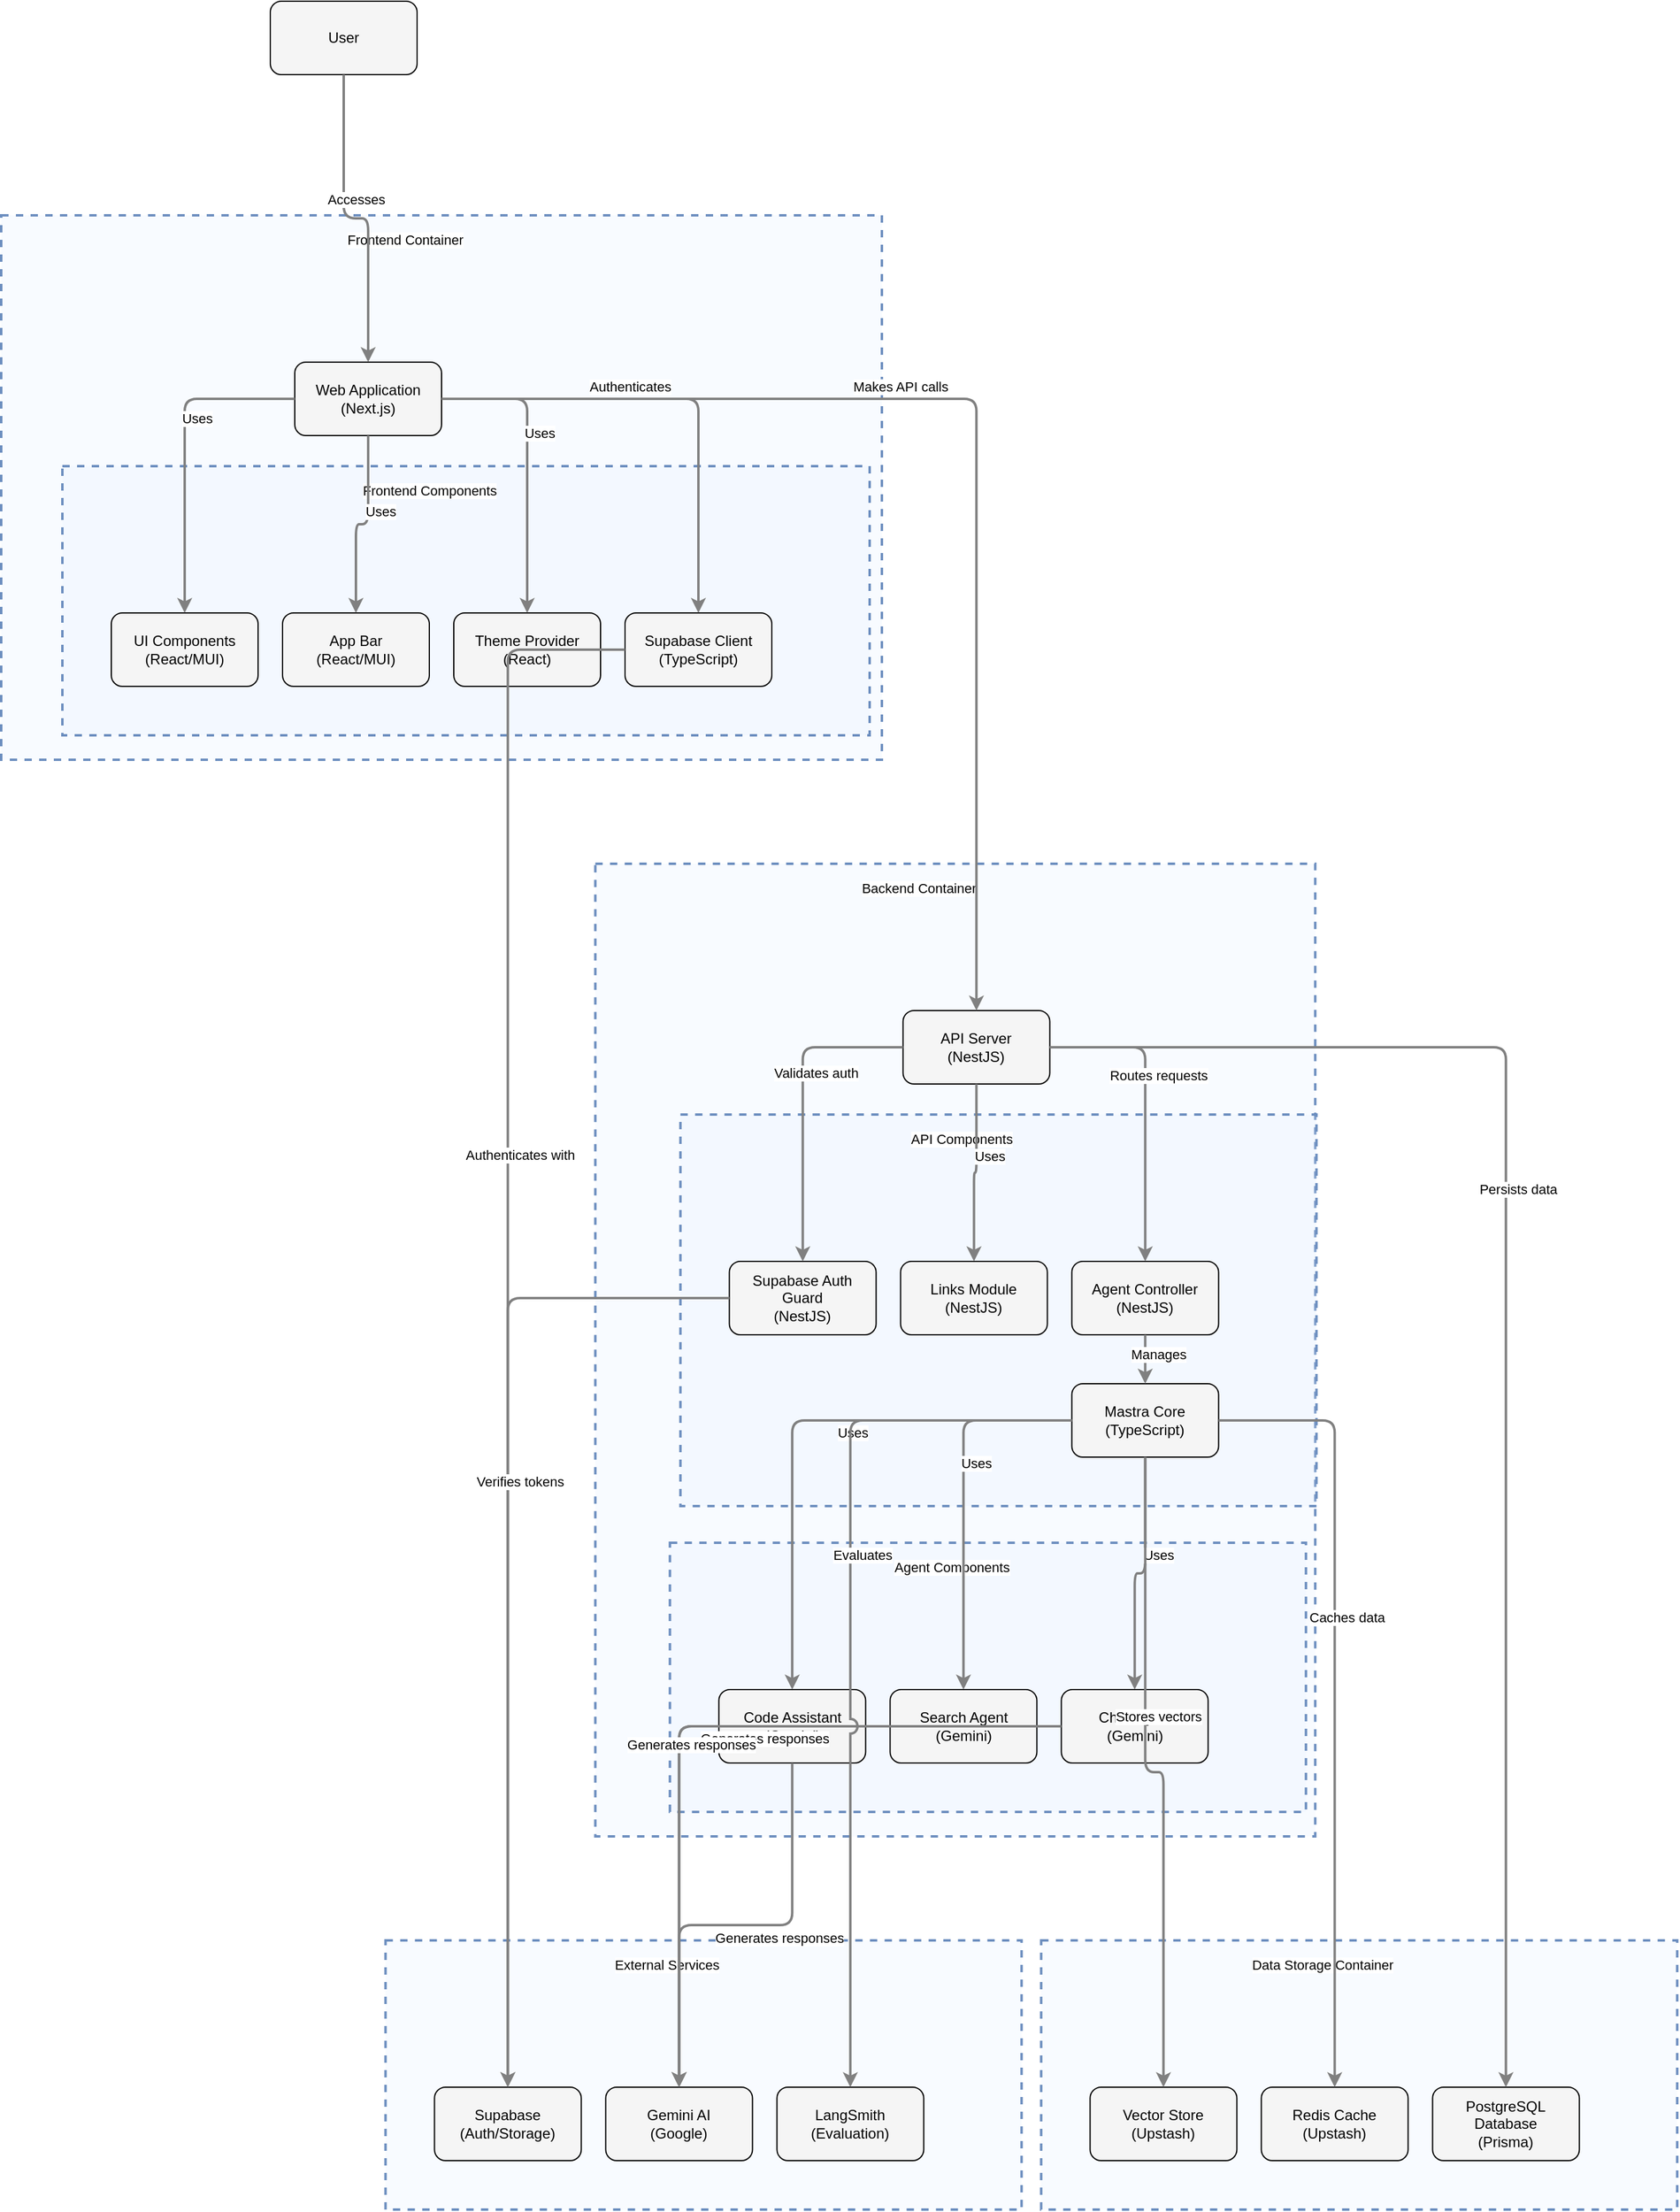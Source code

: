 <?xml version="1.0" encoding="UTF-8"?>
      <mxfile version="14.6.5" type="device">
        <diagram id="codeviz-diagram" name="System Diagram">
          <mxGraphModel dx="1000" dy="1000" grid="1" gridSize="10" guides="1" tooltips="1" connect="1" arrows="1" fold="1" page="1" pageScale="1" pageWidth="1169" pageHeight="827" math="0" shadow="0">
            <root>
              <mxCell id="0"/>
              <mxCell id="1" parent="0"/>
              <mxCell id="subGraph3" value="" style="html=1;whiteSpace=wrap;container=1;fillColor=#dae8fc;strokeColor=#6c8ebf;dashed=1;fillOpacity=20;strokeWidth=2;containerType=none;recursiveResize=0;movable=1;resizable=1;autosize=0;dropTarget=0" vertex="1" parent="subGraph4">
                <mxGeometry x="61" y="555" width="520" height="220" as="geometry"/>
              </mxCell>
              <mxCell id="subGraph3_label" value="Agent Components" style="edgeLabel;html=1;align=center;verticalAlign=middle;resizable=0;labelBackgroundColor=white;spacing=5" vertex="1" parent="subGraph4">
                <mxGeometry x="69" y="563" width="444" height="24" as="geometry"/>
              </mxCell>
<mxCell id="subGraph2" value="" style="html=1;whiteSpace=wrap;container=1;fillColor=#dae8fc;strokeColor=#6c8ebf;dashed=1;fillOpacity=20;strokeWidth=2;containerType=none;recursiveResize=0;movable=1;resizable=1;autosize=0;dropTarget=0" vertex="1" parent="subGraph4">
                <mxGeometry x="69.571" y="205" width="520" height="320" as="geometry"/>
              </mxCell>
              <mxCell id="subGraph2_label" value="API Components" style="edgeLabel;html=1;align=center;verticalAlign=middle;resizable=0;labelBackgroundColor=white;spacing=5" vertex="1" parent="subGraph4">
                <mxGeometry x="77.571" y="213" width="444" height="24" as="geometry"/>
              </mxCell>
<mxCell id="subGraph0" value="" style="html=1;whiteSpace=wrap;container=1;fillColor=#dae8fc;strokeColor=#6c8ebf;dashed=1;fillOpacity=20;strokeWidth=2;containerType=none;recursiveResize=0;movable=1;resizable=1;autosize=0;dropTarget=0" vertex="1" parent="subGraph1">
                <mxGeometry x="50" y="205" width="660" height="220" as="geometry"/>
              </mxCell>
              <mxCell id="subGraph0_label" value="Frontend Components" style="edgeLabel;html=1;align=center;verticalAlign=middle;resizable=0;labelBackgroundColor=white;spacing=5" vertex="1" parent="subGraph1">
                <mxGeometry x="58" y="213" width="584" height="24" as="geometry"/>
              </mxCell>
<mxCell id="subGraph6" value="" style="html=1;whiteSpace=wrap;container=1;fillColor=#dae8fc;strokeColor=#6c8ebf;dashed=1;fillOpacity=20;strokeWidth=2;containerType=none;recursiveResize=0;movable=1;resizable=1;autosize=0;dropTarget=0" vertex="1" parent="1">
                <mxGeometry x="346.214" y="1597" width="520" height="220" as="geometry"/>
              </mxCell>
              <mxCell id="subGraph6_label" value="External Services" style="edgeLabel;html=1;align=center;verticalAlign=middle;resizable=0;labelBackgroundColor=white;spacing=5" vertex="1" parent="1">
                <mxGeometry x="354.214" y="1605" width="444.0" height="24" as="geometry"/>
              </mxCell>
<mxCell id="subGraph5" value="" style="html=1;whiteSpace=wrap;container=1;fillColor=#dae8fc;strokeColor=#6c8ebf;dashed=1;fillOpacity=20;strokeWidth=2;containerType=none;recursiveResize=0;movable=1;resizable=1;autosize=0;dropTarget=0" vertex="1" parent="1">
                <mxGeometry x="882.214" y="1597" width="520" height="220" as="geometry"/>
              </mxCell>
              <mxCell id="subGraph5_label" value="Data Storage Container" style="edgeLabel;html=1;align=center;verticalAlign=middle;resizable=0;labelBackgroundColor=white;spacing=5" vertex="1" parent="1">
                <mxGeometry x="890.214" y="1605" width="444" height="24" as="geometry"/>
              </mxCell>
<mxCell id="subGraph4" value="" style="html=1;whiteSpace=wrap;container=1;fillColor=#dae8fc;strokeColor=#6c8ebf;dashed=1;fillOpacity=20;strokeWidth=2;containerType=none;recursiveResize=0;movable=1;resizable=1;autosize=0;dropTarget=0" vertex="1" parent="1">
                <mxGeometry x="517.714" y="717" width="588.571" height="795" as="geometry"/>
              </mxCell>
              <mxCell id="subGraph4_label" value="Backend Container" style="edgeLabel;html=1;align=center;verticalAlign=middle;resizable=0;labelBackgroundColor=white;spacing=5" vertex="1" parent="1">
                <mxGeometry x="525.714" y="725" width="512.571" height="24" as="geometry"/>
              </mxCell>
<mxCell id="subGraph1" value="" style="html=1;whiteSpace=wrap;container=1;fillColor=#dae8fc;strokeColor=#6c8ebf;dashed=1;fillOpacity=20;strokeWidth=2;containerType=none;recursiveResize=0;movable=1;resizable=1;autosize=0;dropTarget=0" vertex="1" parent="1">
                <mxGeometry x="32" y="187" width="720" height="445" as="geometry"/>
              </mxCell>
              <mxCell id="subGraph1_label" value="Frontend Container" style="edgeLabel;html=1;align=center;verticalAlign=middle;resizable=0;labelBackgroundColor=white;spacing=5" vertex="1" parent="1">
                <mxGeometry x="40" y="195" width="644" height="24" as="geometry"/>
              </mxCell>
              <mxCell id="User" value="User" style="rounded=1;whiteSpace=wrap;html=1;fillColor=#f5f5f5" vertex="1" parent="1">
                    <mxGeometry x="252" y="12" width="120" height="60" as="geometry"/>
                  </mxCell>
<mxCell id="WebApp" value="Web Application&lt;br&gt;(Next.js)" style="rounded=1;whiteSpace=wrap;html=1;fillColor=#f5f5f5" vertex="1" parent="subGraph1">
                    <mxGeometry x="240" y="120" width="120" height="60" as="geometry"/>
                  </mxCell>
<mxCell id="ThemeProvider" value="Theme Provider&lt;br&gt;(React)" style="rounded=1;whiteSpace=wrap;html=1;fillColor=#f5f5f5" vertex="1" parent="subGraph0">
                    <mxGeometry x="320" y="120" width="120" height="60" as="geometry"/>
                  </mxCell>
<mxCell id="AppBar" value="App Bar&lt;br&gt;(React/MUI)" style="rounded=1;whiteSpace=wrap;html=1;fillColor=#f5f5f5" vertex="1" parent="subGraph0">
                    <mxGeometry x="180" y="120" width="120" height="60" as="geometry"/>
                  </mxCell>
<mxCell id="UIComponents" value="UI Components&lt;br&gt;(React/MUI)" style="rounded=1;whiteSpace=wrap;html=1;fillColor=#f5f5f5" vertex="1" parent="subGraph0">
                    <mxGeometry x="40" y="120" width="120" height="60" as="geometry"/>
                  </mxCell>
<mxCell id="SupabaseClient" value="Supabase Client&lt;br&gt;(TypeScript)" style="rounded=1;whiteSpace=wrap;html=1;fillColor=#f5f5f5" vertex="1" parent="subGraph0">
                    <mxGeometry x="460" y="120" width="120" height="60" as="geometry"/>
                  </mxCell>
<mxCell id="APIServer" value="API Server&lt;br&gt;(NestJS)" style="rounded=1;whiteSpace=wrap;html=1;fillColor=#f5f5f5" vertex="1" parent="subGraph4">
                    <mxGeometry x="251.571" y="120" width="120" height="60" as="geometry"/>
                  </mxCell>
<mxCell id="AgentController" value="Agent Controller&lt;br&gt;(NestJS)" style="rounded=1;whiteSpace=wrap;html=1;fillColor=#f5f5f5" vertex="1" parent="subGraph2">
                    <mxGeometry x="320" y="120" width="120" height="60" as="geometry"/>
                  </mxCell>
<mxCell id="LinksModule" value="Links Module&lt;br&gt;(NestJS)" style="rounded=1;whiteSpace=wrap;html=1;fillColor=#f5f5f5" vertex="1" parent="subGraph2">
                    <mxGeometry x="180" y="120" width="120" height="60" as="geometry"/>
                  </mxCell>
<mxCell id="AuthGuard" value="Supabase Auth Guard&lt;br&gt;(NestJS)" style="rounded=1;whiteSpace=wrap;html=1;fillColor=#f5f5f5" vertex="1" parent="subGraph2">
                    <mxGeometry x="40" y="120" width="120" height="60" as="geometry"/>
                  </mxCell>
<mxCell id="MastraCore" value="Mastra Core&lt;br&gt;(TypeScript)" style="rounded=1;whiteSpace=wrap;html=1;fillColor=#f5f5f5" vertex="1" parent="subGraph2">
                    <mxGeometry x="320" y="220" width="120" height="60" as="geometry"/>
                  </mxCell>
<mxCell id="ChatAgent" value="Chat Agent&lt;br&gt;(Gemini)" style="rounded=1;whiteSpace=wrap;html=1;fillColor=#f5f5f5" vertex="1" parent="subGraph3">
                    <mxGeometry x="320" y="120" width="120" height="60" as="geometry"/>
                  </mxCell>
<mxCell id="SearchAgent" value="Search Agent&lt;br&gt;(Gemini)" style="rounded=1;whiteSpace=wrap;html=1;fillColor=#f5f5f5" vertex="1" parent="subGraph3">
                    <mxGeometry x="180" y="120" width="120" height="60" as="geometry"/>
                  </mxCell>
<mxCell id="CodeAssistant" value="Code Assistant&lt;br&gt;(Gemini)" style="rounded=1;whiteSpace=wrap;html=1;fillColor=#f5f5f5" vertex="1" parent="subGraph3">
                    <mxGeometry x="40" y="120" width="120" height="60" as="geometry"/>
                  </mxCell>
<mxCell id="PostgresDB" value="PostgreSQL Database&lt;br&gt;(Prisma)" style="rounded=1;whiteSpace=wrap;html=1;fillColor=#f5f5f5" vertex="1" parent="subGraph5">
                    <mxGeometry x="320" y="120" width="120" height="60" as="geometry"/>
                  </mxCell>
<mxCell id="RedisCache" value="Redis Cache&lt;br&gt;(Upstash)" style="rounded=1;whiteSpace=wrap;html=1;fillColor=#f5f5f5" vertex="1" parent="subGraph5">
                    <mxGeometry x="180" y="120" width="120" height="60" as="geometry"/>
                  </mxCell>
<mxCell id="VectorStore" value="Vector Store&lt;br&gt;(Upstash)" style="rounded=1;whiteSpace=wrap;html=1;fillColor=#f5f5f5" vertex="1" parent="subGraph5">
                    <mxGeometry x="40" y="120" width="120" height="60" as="geometry"/>
                  </mxCell>
<mxCell id="GeminiAI" value="Gemini AI&lt;br&gt;(Google)" style="rounded=1;whiteSpace=wrap;html=1;fillColor=#f5f5f5" vertex="1" parent="subGraph6">
                    <mxGeometry x="180" y="120" width="120" height="60" as="geometry"/>
                  </mxCell>
<mxCell id="LangSmith" value="LangSmith&lt;br&gt;(Evaluation)" style="rounded=1;whiteSpace=wrap;html=1;fillColor=#f5f5f5" vertex="1" parent="subGraph6">
                    <mxGeometry x="320" y="120" width="120" height="60" as="geometry"/>
                  </mxCell>
<mxCell id="Supabase" value="Supabase&lt;br&gt;(Auth/Storage)" style="rounded=1;whiteSpace=wrap;html=1;fillColor=#f5f5f5" vertex="1" parent="subGraph6">
                    <mxGeometry x="40" y="120" width="120" height="60" as="geometry"/>
                  </mxCell>
              <mxCell id="edge-L_User_WebApp_0" style="edgeStyle=orthogonalEdgeStyle;rounded=1;orthogonalLoop=1;jettySize=auto;html=1;strokeColor=#808080;strokeWidth=2;jumpStyle=arc;jumpSize=10;spacing=15;labelBackgroundColor=white;labelBorderColor=none" edge="1" parent="1" source="User" target="WebApp">
                  <mxGeometry relative="1" as="geometry"/>
                </mxCell>
                <mxCell id="edge-L_User_WebApp_0_label" value="Accesses" style="edgeLabel;html=1;align=center;verticalAlign=middle;resizable=0;points=[];" vertex="1" connectable="0" parent="edge-L_User_WebApp_0">
                  <mxGeometry x="-0.2" y="10" relative="1" as="geometry">
                    <mxPoint as="offset"/>
                  </mxGeometry>
                </mxCell>
<mxCell id="edge-L_WebApp_ThemeProvider_1" style="edgeStyle=orthogonalEdgeStyle;rounded=1;orthogonalLoop=1;jettySize=auto;html=1;strokeColor=#808080;strokeWidth=2;jumpStyle=arc;jumpSize=10;spacing=15;labelBackgroundColor=white;labelBorderColor=none" edge="1" parent="1" source="WebApp" target="ThemeProvider">
                  <mxGeometry relative="1" as="geometry"/>
                </mxCell>
                <mxCell id="edge-L_WebApp_ThemeProvider_1_label" value="Uses" style="edgeLabel;html=1;align=center;verticalAlign=middle;resizable=0;points=[];" vertex="1" connectable="0" parent="edge-L_WebApp_ThemeProvider_1">
                  <mxGeometry x="-0.2" y="10" relative="1" as="geometry">
                    <mxPoint as="offset"/>
                  </mxGeometry>
                </mxCell>
<mxCell id="edge-L_WebApp_AppBar_2" style="edgeStyle=orthogonalEdgeStyle;rounded=1;orthogonalLoop=1;jettySize=auto;html=1;strokeColor=#808080;strokeWidth=2;jumpStyle=arc;jumpSize=10;spacing=15;labelBackgroundColor=white;labelBorderColor=none" edge="1" parent="1" source="WebApp" target="AppBar">
                  <mxGeometry relative="1" as="geometry"/>
                </mxCell>
                <mxCell id="edge-L_WebApp_AppBar_2_label" value="Uses" style="edgeLabel;html=1;align=center;verticalAlign=middle;resizable=0;points=[];" vertex="1" connectable="0" parent="edge-L_WebApp_AppBar_2">
                  <mxGeometry x="-0.2" y="10" relative="1" as="geometry">
                    <mxPoint as="offset"/>
                  </mxGeometry>
                </mxCell>
<mxCell id="edge-L_WebApp_UIComponents_3" style="edgeStyle=orthogonalEdgeStyle;rounded=1;orthogonalLoop=1;jettySize=auto;html=1;strokeColor=#808080;strokeWidth=2;jumpStyle=arc;jumpSize=10;spacing=15;labelBackgroundColor=white;labelBorderColor=none" edge="1" parent="1" source="WebApp" target="UIComponents">
                  <mxGeometry relative="1" as="geometry"/>
                </mxCell>
                <mxCell id="edge-L_WebApp_UIComponents_3_label" value="Uses" style="edgeLabel;html=1;align=center;verticalAlign=middle;resizable=0;points=[];" vertex="1" connectable="0" parent="edge-L_WebApp_UIComponents_3">
                  <mxGeometry x="-0.2" y="10" relative="1" as="geometry">
                    <mxPoint as="offset"/>
                  </mxGeometry>
                </mxCell>
<mxCell id="edge-L_WebApp_SupabaseClient_4" style="edgeStyle=orthogonalEdgeStyle;rounded=1;orthogonalLoop=1;jettySize=auto;html=1;strokeColor=#808080;strokeWidth=2;jumpStyle=arc;jumpSize=10;spacing=15;labelBackgroundColor=white;labelBorderColor=none" edge="1" parent="1" source="WebApp" target="SupabaseClient">
                  <mxGeometry relative="1" as="geometry"/>
                </mxCell>
                <mxCell id="edge-L_WebApp_SupabaseClient_4_label" value="Authenticates" style="edgeLabel;html=1;align=center;verticalAlign=middle;resizable=0;points=[];" vertex="1" connectable="0" parent="edge-L_WebApp_SupabaseClient_4">
                  <mxGeometry x="-0.2" y="10" relative="1" as="geometry">
                    <mxPoint as="offset"/>
                  </mxGeometry>
                </mxCell>
<mxCell id="edge-L_SupabaseClient_Supabase_5" style="edgeStyle=orthogonalEdgeStyle;rounded=1;orthogonalLoop=1;jettySize=auto;html=1;strokeColor=#808080;strokeWidth=2;jumpStyle=arc;jumpSize=10;spacing=15;labelBackgroundColor=white;labelBorderColor=none" edge="1" parent="1" source="SupabaseClient" target="Supabase">
                  <mxGeometry relative="1" as="geometry"/>
                </mxCell>
                <mxCell id="edge-L_SupabaseClient_Supabase_5_label" value="Authenticates with" style="edgeLabel;html=1;align=center;verticalAlign=middle;resizable=0;points=[];" vertex="1" connectable="0" parent="edge-L_SupabaseClient_Supabase_5">
                  <mxGeometry x="-0.2" y="10" relative="1" as="geometry">
                    <mxPoint as="offset"/>
                  </mxGeometry>
                </mxCell>
<mxCell id="edge-L_WebApp_APIServer_6" style="edgeStyle=orthogonalEdgeStyle;rounded=1;orthogonalLoop=1;jettySize=auto;html=1;strokeColor=#808080;strokeWidth=2;jumpStyle=arc;jumpSize=10;spacing=15;labelBackgroundColor=white;labelBorderColor=none" edge="1" parent="1" source="WebApp" target="APIServer">
                  <mxGeometry relative="1" as="geometry"/>
                </mxCell>
                <mxCell id="edge-L_WebApp_APIServer_6_label" value="Makes API calls" style="edgeLabel;html=1;align=center;verticalAlign=middle;resizable=0;points=[];" vertex="1" connectable="0" parent="edge-L_WebApp_APIServer_6">
                  <mxGeometry x="-0.2" y="10" relative="1" as="geometry">
                    <mxPoint as="offset"/>
                  </mxGeometry>
                </mxCell>
<mxCell id="edge-L_APIServer_AgentController_7" style="edgeStyle=orthogonalEdgeStyle;rounded=1;orthogonalLoop=1;jettySize=auto;html=1;strokeColor=#808080;strokeWidth=2;jumpStyle=arc;jumpSize=10;spacing=15;labelBackgroundColor=white;labelBorderColor=none" edge="1" parent="1" source="APIServer" target="AgentController">
                  <mxGeometry relative="1" as="geometry"/>
                </mxCell>
                <mxCell id="edge-L_APIServer_AgentController_7_label" value="Routes requests" style="edgeLabel;html=1;align=center;verticalAlign=middle;resizable=0;points=[];" vertex="1" connectable="0" parent="edge-L_APIServer_AgentController_7">
                  <mxGeometry x="-0.2" y="10" relative="1" as="geometry">
                    <mxPoint as="offset"/>
                  </mxGeometry>
                </mxCell>
<mxCell id="edge-L_APIServer_LinksModule_8" style="edgeStyle=orthogonalEdgeStyle;rounded=1;orthogonalLoop=1;jettySize=auto;html=1;strokeColor=#808080;strokeWidth=2;jumpStyle=arc;jumpSize=10;spacing=15;labelBackgroundColor=white;labelBorderColor=none" edge="1" parent="1" source="APIServer" target="LinksModule">
                  <mxGeometry relative="1" as="geometry"/>
                </mxCell>
                <mxCell id="edge-L_APIServer_LinksModule_8_label" value="Uses" style="edgeLabel;html=1;align=center;verticalAlign=middle;resizable=0;points=[];" vertex="1" connectable="0" parent="edge-L_APIServer_LinksModule_8">
                  <mxGeometry x="-0.2" y="10" relative="1" as="geometry">
                    <mxPoint as="offset"/>
                  </mxGeometry>
                </mxCell>
<mxCell id="edge-L_APIServer_AuthGuard_9" style="edgeStyle=orthogonalEdgeStyle;rounded=1;orthogonalLoop=1;jettySize=auto;html=1;strokeColor=#808080;strokeWidth=2;jumpStyle=arc;jumpSize=10;spacing=15;labelBackgroundColor=white;labelBorderColor=none" edge="1" parent="1" source="APIServer" target="AuthGuard">
                  <mxGeometry relative="1" as="geometry"/>
                </mxCell>
                <mxCell id="edge-L_APIServer_AuthGuard_9_label" value="Validates auth" style="edgeLabel;html=1;align=center;verticalAlign=middle;resizable=0;points=[];" vertex="1" connectable="0" parent="edge-L_APIServer_AuthGuard_9">
                  <mxGeometry x="-0.2" y="10" relative="1" as="geometry">
                    <mxPoint as="offset"/>
                  </mxGeometry>
                </mxCell>
<mxCell id="edge-L_AuthGuard_Supabase_10" style="edgeStyle=orthogonalEdgeStyle;rounded=1;orthogonalLoop=1;jettySize=auto;html=1;strokeColor=#808080;strokeWidth=2;jumpStyle=arc;jumpSize=10;spacing=15;labelBackgroundColor=white;labelBorderColor=none" edge="1" parent="1" source="AuthGuard" target="Supabase">
                  <mxGeometry relative="1" as="geometry"/>
                </mxCell>
                <mxCell id="edge-L_AuthGuard_Supabase_10_label" value="Verifies tokens" style="edgeLabel;html=1;align=center;verticalAlign=middle;resizable=0;points=[];" vertex="1" connectable="0" parent="edge-L_AuthGuard_Supabase_10">
                  <mxGeometry x="-0.2" y="10" relative="1" as="geometry">
                    <mxPoint as="offset"/>
                  </mxGeometry>
                </mxCell>
<mxCell id="edge-L_AgentController_MastraCore_11" style="edgeStyle=orthogonalEdgeStyle;rounded=1;orthogonalLoop=1;jettySize=auto;html=1;strokeColor=#808080;strokeWidth=2;jumpStyle=arc;jumpSize=10;spacing=15;labelBackgroundColor=white;labelBorderColor=none" edge="1" parent="1" source="AgentController" target="MastraCore">
                  <mxGeometry relative="1" as="geometry"/>
                </mxCell>
                <mxCell id="edge-L_AgentController_MastraCore_11_label" value="Manages" style="edgeLabel;html=1;align=center;verticalAlign=middle;resizable=0;points=[];" vertex="1" connectable="0" parent="edge-L_AgentController_MastraCore_11">
                  <mxGeometry x="-0.2" y="10" relative="1" as="geometry">
                    <mxPoint as="offset"/>
                  </mxGeometry>
                </mxCell>
<mxCell id="edge-L_MastraCore_ChatAgent_12" style="edgeStyle=orthogonalEdgeStyle;rounded=1;orthogonalLoop=1;jettySize=auto;html=1;strokeColor=#808080;strokeWidth=2;jumpStyle=arc;jumpSize=10;spacing=15;labelBackgroundColor=white;labelBorderColor=none" edge="1" parent="1" source="MastraCore" target="ChatAgent">
                  <mxGeometry relative="1" as="geometry"/>
                </mxCell>
                <mxCell id="edge-L_MastraCore_ChatAgent_12_label" value="Uses" style="edgeLabel;html=1;align=center;verticalAlign=middle;resizable=0;points=[];" vertex="1" connectable="0" parent="edge-L_MastraCore_ChatAgent_12">
                  <mxGeometry x="-0.2" y="10" relative="1" as="geometry">
                    <mxPoint as="offset"/>
                  </mxGeometry>
                </mxCell>
<mxCell id="edge-L_MastraCore_SearchAgent_13" style="edgeStyle=orthogonalEdgeStyle;rounded=1;orthogonalLoop=1;jettySize=auto;html=1;strokeColor=#808080;strokeWidth=2;jumpStyle=arc;jumpSize=10;spacing=15;labelBackgroundColor=white;labelBorderColor=none" edge="1" parent="1" source="MastraCore" target="SearchAgent">
                  <mxGeometry relative="1" as="geometry"/>
                </mxCell>
                <mxCell id="edge-L_MastraCore_SearchAgent_13_label" value="Uses" style="edgeLabel;html=1;align=center;verticalAlign=middle;resizable=0;points=[];" vertex="1" connectable="0" parent="edge-L_MastraCore_SearchAgent_13">
                  <mxGeometry x="-0.2" y="10" relative="1" as="geometry">
                    <mxPoint as="offset"/>
                  </mxGeometry>
                </mxCell>
<mxCell id="edge-L_MastraCore_CodeAssistant_14" style="edgeStyle=orthogonalEdgeStyle;rounded=1;orthogonalLoop=1;jettySize=auto;html=1;strokeColor=#808080;strokeWidth=2;jumpStyle=arc;jumpSize=10;spacing=15;labelBackgroundColor=white;labelBorderColor=none" edge="1" parent="1" source="MastraCore" target="CodeAssistant">
                  <mxGeometry relative="1" as="geometry"/>
                </mxCell>
                <mxCell id="edge-L_MastraCore_CodeAssistant_14_label" value="Uses" style="edgeLabel;html=1;align=center;verticalAlign=middle;resizable=0;points=[];" vertex="1" connectable="0" parent="edge-L_MastraCore_CodeAssistant_14">
                  <mxGeometry x="-0.2" y="10" relative="1" as="geometry">
                    <mxPoint as="offset"/>
                  </mxGeometry>
                </mxCell>
<mxCell id="edge-L_ChatAgent_GeminiAI_15" style="edgeStyle=orthogonalEdgeStyle;rounded=1;orthogonalLoop=1;jettySize=auto;html=1;strokeColor=#808080;strokeWidth=2;jumpStyle=arc;jumpSize=10;spacing=15;labelBackgroundColor=white;labelBorderColor=none" edge="1" parent="1" source="ChatAgent" target="GeminiAI">
                  <mxGeometry relative="1" as="geometry"/>
                </mxCell>
                <mxCell id="edge-L_ChatAgent_GeminiAI_15_label" value="Generates responses" style="edgeLabel;html=1;align=center;verticalAlign=middle;resizable=0;points=[];" vertex="1" connectable="0" parent="edge-L_ChatAgent_GeminiAI_15">
                  <mxGeometry x="-0.2" y="10" relative="1" as="geometry">
                    <mxPoint as="offset"/>
                  </mxGeometry>
                </mxCell>
<mxCell id="edge-L_SearchAgent_GeminiAI_16" style="edgeStyle=orthogonalEdgeStyle;rounded=1;orthogonalLoop=1;jettySize=auto;html=1;strokeColor=#808080;strokeWidth=2;jumpStyle=arc;jumpSize=10;spacing=15;labelBackgroundColor=white;labelBorderColor=none" edge="1" parent="1" source="SearchAgent" target="GeminiAI">
                  <mxGeometry relative="1" as="geometry"/>
                </mxCell>
                <mxCell id="edge-L_SearchAgent_GeminiAI_16_label" value="Generates responses" style="edgeLabel;html=1;align=center;verticalAlign=middle;resizable=0;points=[];" vertex="1" connectable="0" parent="edge-L_SearchAgent_GeminiAI_16">
                  <mxGeometry x="-0.2" y="10" relative="1" as="geometry">
                    <mxPoint as="offset"/>
                  </mxGeometry>
                </mxCell>
<mxCell id="edge-L_CodeAssistant_GeminiAI_17" style="edgeStyle=orthogonalEdgeStyle;rounded=1;orthogonalLoop=1;jettySize=auto;html=1;strokeColor=#808080;strokeWidth=2;jumpStyle=arc;jumpSize=10;spacing=15;labelBackgroundColor=white;labelBorderColor=none" edge="1" parent="1" source="CodeAssistant" target="GeminiAI">
                  <mxGeometry relative="1" as="geometry"/>
                </mxCell>
                <mxCell id="edge-L_CodeAssistant_GeminiAI_17_label" value="Generates responses" style="edgeLabel;html=1;align=center;verticalAlign=middle;resizable=0;points=[];" vertex="1" connectable="0" parent="edge-L_CodeAssistant_GeminiAI_17">
                  <mxGeometry x="-0.2" y="10" relative="1" as="geometry">
                    <mxPoint as="offset"/>
                  </mxGeometry>
                </mxCell>
<mxCell id="edge-L_APIServer_PostgresDB_18" style="edgeStyle=orthogonalEdgeStyle;rounded=1;orthogonalLoop=1;jettySize=auto;html=1;strokeColor=#808080;strokeWidth=2;jumpStyle=arc;jumpSize=10;spacing=15;labelBackgroundColor=white;labelBorderColor=none" edge="1" parent="1" source="APIServer" target="PostgresDB">
                  <mxGeometry relative="1" as="geometry"/>
                </mxCell>
                <mxCell id="edge-L_APIServer_PostgresDB_18_label" value="Persists data" style="edgeLabel;html=1;align=center;verticalAlign=middle;resizable=0;points=[];" vertex="1" connectable="0" parent="edge-L_APIServer_PostgresDB_18">
                  <mxGeometry x="-0.2" y="10" relative="1" as="geometry">
                    <mxPoint as="offset"/>
                  </mxGeometry>
                </mxCell>
<mxCell id="edge-L_MastraCore_RedisCache_19" style="edgeStyle=orthogonalEdgeStyle;rounded=1;orthogonalLoop=1;jettySize=auto;html=1;strokeColor=#808080;strokeWidth=2;jumpStyle=arc;jumpSize=10;spacing=15;labelBackgroundColor=white;labelBorderColor=none" edge="1" parent="1" source="MastraCore" target="RedisCache">
                  <mxGeometry relative="1" as="geometry"/>
                </mxCell>
                <mxCell id="edge-L_MastraCore_RedisCache_19_label" value="Caches data" style="edgeLabel;html=1;align=center;verticalAlign=middle;resizable=0;points=[];" vertex="1" connectable="0" parent="edge-L_MastraCore_RedisCache_19">
                  <mxGeometry x="-0.2" y="10" relative="1" as="geometry">
                    <mxPoint as="offset"/>
                  </mxGeometry>
                </mxCell>
<mxCell id="edge-L_MastraCore_VectorStore_20" style="edgeStyle=orthogonalEdgeStyle;rounded=1;orthogonalLoop=1;jettySize=auto;html=1;strokeColor=#808080;strokeWidth=2;jumpStyle=arc;jumpSize=10;spacing=15;labelBackgroundColor=white;labelBorderColor=none" edge="1" parent="1" source="MastraCore" target="VectorStore">
                  <mxGeometry relative="1" as="geometry"/>
                </mxCell>
                <mxCell id="edge-L_MastraCore_VectorStore_20_label" value="Stores vectors" style="edgeLabel;html=1;align=center;verticalAlign=middle;resizable=0;points=[];" vertex="1" connectable="0" parent="edge-L_MastraCore_VectorStore_20">
                  <mxGeometry x="-0.2" y="10" relative="1" as="geometry">
                    <mxPoint as="offset"/>
                  </mxGeometry>
                </mxCell>
<mxCell id="edge-L_MastraCore_LangSmith_21" style="edgeStyle=orthogonalEdgeStyle;rounded=1;orthogonalLoop=1;jettySize=auto;html=1;strokeColor=#808080;strokeWidth=2;jumpStyle=arc;jumpSize=10;spacing=15;labelBackgroundColor=white;labelBorderColor=none" edge="1" parent="1" source="MastraCore" target="LangSmith">
                  <mxGeometry relative="1" as="geometry"/>
                </mxCell>
                <mxCell id="edge-L_MastraCore_LangSmith_21_label" value="Evaluates" style="edgeLabel;html=1;align=center;verticalAlign=middle;resizable=0;points=[];" vertex="1" connectable="0" parent="edge-L_MastraCore_LangSmith_21">
                  <mxGeometry x="-0.2" y="10" relative="1" as="geometry">
                    <mxPoint as="offset"/>
                  </mxGeometry>
                </mxCell>
            </root>
          </mxGraphModel>
        </diagram>
      </mxfile>
